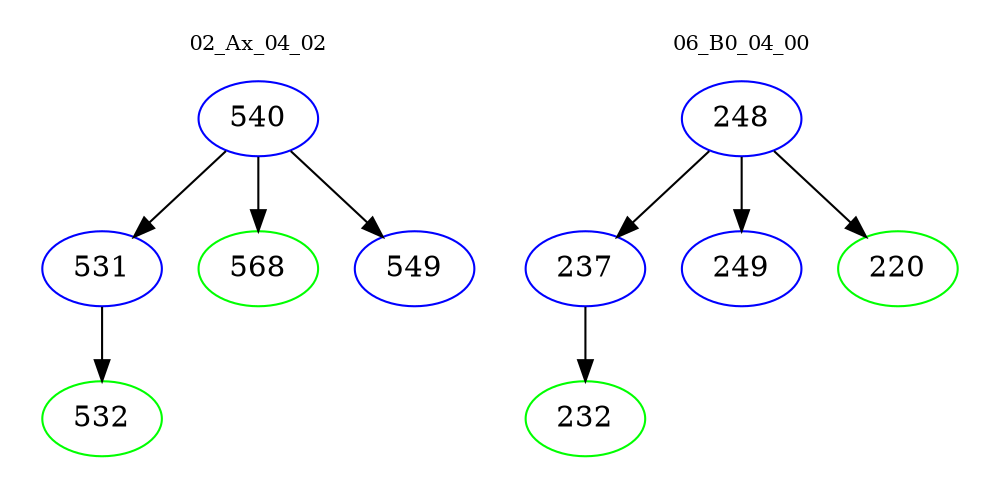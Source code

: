 digraph{
subgraph cluster_0 {
color = white
label = "02_Ax_04_02";
fontsize=10;
T0_540 [label="540", color="blue"]
T0_540 -> T0_531 [color="black"]
T0_531 [label="531", color="blue"]
T0_531 -> T0_532 [color="black"]
T0_532 [label="532", color="green"]
T0_540 -> T0_568 [color="black"]
T0_568 [label="568", color="green"]
T0_540 -> T0_549 [color="black"]
T0_549 [label="549", color="blue"]
}
subgraph cluster_1 {
color = white
label = "06_B0_04_00";
fontsize=10;
T1_248 [label="248", color="blue"]
T1_248 -> T1_237 [color="black"]
T1_237 [label="237", color="blue"]
T1_237 -> T1_232 [color="black"]
T1_232 [label="232", color="green"]
T1_248 -> T1_249 [color="black"]
T1_249 [label="249", color="blue"]
T1_248 -> T1_220 [color="black"]
T1_220 [label="220", color="green"]
}
}
